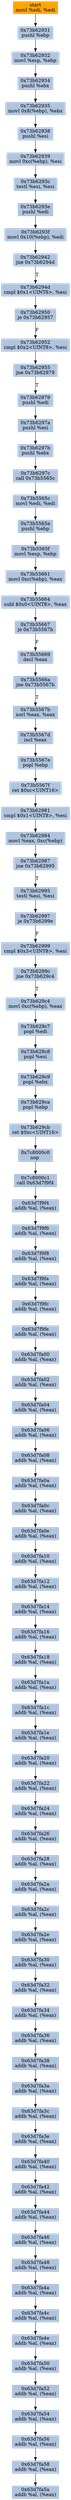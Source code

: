 digraph G {
node[shape=rectangle,style=filled,fillcolor=lightsteelblue,color=lightsteelblue]
bgcolor="transparent"
a0x73b6292fmovl_edi_edi[label="start\nmovl %edi, %edi",color="lightgrey",fillcolor="orange"];
a0x73b62931pushl_ebp[label="0x73b62931\npushl %ebp"];
a0x73b62932movl_esp_ebp[label="0x73b62932\nmovl %esp, %ebp"];
a0x73b62934pushl_ebx[label="0x73b62934\npushl %ebx"];
a0x73b62935movl_0x8ebp__ebx[label="0x73b62935\nmovl 0x8(%ebp), %ebx"];
a0x73b62938pushl_esi[label="0x73b62938\npushl %esi"];
a0x73b62939movl_0xcebp__esi[label="0x73b62939\nmovl 0xc(%ebp), %esi"];
a0x73b6293ctestl_esi_esi[label="0x73b6293c\ntestl %esi, %esi"];
a0x73b6293epushl_edi[label="0x73b6293e\npushl %edi"];
a0x73b6293fmovl_0x10ebp__edi[label="0x73b6293f\nmovl 0x10(%ebp), %edi"];
a0x73b62942jne_0x73b6294d[label="0x73b62942\njne 0x73b6294d"];
a0x73b6294dcmpl_0x1UINT8_esi[label="0x73b6294d\ncmpl $0x1<UINT8>, %esi"];
a0x73b62950je_0x73b62957[label="0x73b62950\nje 0x73b62957"];
a0x73b62952cmpl_0x2UINT8_esi[label="0x73b62952\ncmpl $0x2<UINT8>, %esi"];
a0x73b62955jne_0x73b62979[label="0x73b62955\njne 0x73b62979"];
a0x73b62979pushl_edi[label="0x73b62979\npushl %edi"];
a0x73b6297apushl_esi[label="0x73b6297a\npushl %esi"];
a0x73b6297bpushl_ebx[label="0x73b6297b\npushl %ebx"];
a0x73b6297ccall_0x73b5565c[label="0x73b6297c\ncall 0x73b5565c"];
a0x73b5565cmovl_edi_edi[label="0x73b5565c\nmovl %edi, %edi"];
a0x73b5565epushl_ebp[label="0x73b5565e\npushl %ebp"];
a0x73b5565fmovl_esp_ebp[label="0x73b5565f\nmovl %esp, %ebp"];
a0x73b55661movl_0xcebp__eax[label="0x73b55661\nmovl 0xc(%ebp), %eax"];
a0x73b55664subl_0x0UINT8_eax[label="0x73b55664\nsubl $0x0<UINT8>, %eax"];
a0x73b55667je_0x73b5567b[label="0x73b55667\nje 0x73b5567b"];
a0x73b55669decl_eax[label="0x73b55669\ndecl %eax"];
a0x73b5566ajne_0x73b5567b[label="0x73b5566a\njne 0x73b5567b"];
a0x73b5567bxorl_eax_eax[label="0x73b5567b\nxorl %eax, %eax"];
a0x73b5567dincl_eax[label="0x73b5567d\nincl %eax"];
a0x73b5567epopl_ebp[label="0x73b5567e\npopl %ebp"];
a0x73b5567fret_0xcUINT16[label="0x73b5567f\nret $0xc<UINT16>"];
a0x73b62981cmpl_0x1UINT8_esi[label="0x73b62981\ncmpl $0x1<UINT8>, %esi"];
a0x73b62984movl_eax_0xcebp_[label="0x73b62984\nmovl %eax, 0xc(%ebp)"];
a0x73b62987jne_0x73b62995[label="0x73b62987\njne 0x73b62995"];
a0x73b62995testl_esi_esi[label="0x73b62995\ntestl %esi, %esi"];
a0x73b62997je_0x73b6299e[label="0x73b62997\nje 0x73b6299e"];
a0x73b62999cmpl_0x3UINT8_esi[label="0x73b62999\ncmpl $0x3<UINT8>, %esi"];
a0x73b6299cjne_0x73b629c4[label="0x73b6299c\njne 0x73b629c4"];
a0x73b629c4movl_0xcebp__eax[label="0x73b629c4\nmovl 0xc(%ebp), %eax"];
a0x73b629c7popl_edi[label="0x73b629c7\npopl %edi"];
a0x73b629c8popl_esi[label="0x73b629c8\npopl %esi"];
a0x73b629c9popl_ebx[label="0x73b629c9\npopl %ebx"];
a0x73b629capopl_ebp[label="0x73b629ca\npopl %ebp"];
a0x73b629cbret_0xcUINT16[label="0x73b629cb\nret $0xc<UINT16>"];
a0x7c8000c0nop_[label="0x7c8000c0\nnop "];
a0x7c8000c1call_0x63d7f9f4[label="0x7c8000c1\ncall 0x63d7f9f4"];
a0x63d7f9f4addb_al_eax_[label="0x63d7f9f4\naddb %al, (%eax)"];
a0x63d7f9f6addb_al_eax_[label="0x63d7f9f6\naddb %al, (%eax)"];
a0x63d7f9f8addb_al_eax_[label="0x63d7f9f8\naddb %al, (%eax)"];
a0x63d7f9faaddb_al_eax_[label="0x63d7f9fa\naddb %al, (%eax)"];
a0x63d7f9fcaddb_al_eax_[label="0x63d7f9fc\naddb %al, (%eax)"];
a0x63d7f9feaddb_al_eax_[label="0x63d7f9fe\naddb %al, (%eax)"];
a0x63d7fa00addb_al_eax_[label="0x63d7fa00\naddb %al, (%eax)"];
a0x63d7fa02addb_al_eax_[label="0x63d7fa02\naddb %al, (%eax)"];
a0x63d7fa04addb_al_eax_[label="0x63d7fa04\naddb %al, (%eax)"];
a0x63d7fa06addb_al_eax_[label="0x63d7fa06\naddb %al, (%eax)"];
a0x63d7fa08addb_al_eax_[label="0x63d7fa08\naddb %al, (%eax)"];
a0x63d7fa0aaddb_al_eax_[label="0x63d7fa0a\naddb %al, (%eax)"];
a0x63d7fa0caddb_al_eax_[label="0x63d7fa0c\naddb %al, (%eax)"];
a0x63d7fa0eaddb_al_eax_[label="0x63d7fa0e\naddb %al, (%eax)"];
a0x63d7fa10addb_al_eax_[label="0x63d7fa10\naddb %al, (%eax)"];
a0x63d7fa12addb_al_eax_[label="0x63d7fa12\naddb %al, (%eax)"];
a0x63d7fa14addb_al_eax_[label="0x63d7fa14\naddb %al, (%eax)"];
a0x63d7fa16addb_al_eax_[label="0x63d7fa16\naddb %al, (%eax)"];
a0x63d7fa18addb_al_eax_[label="0x63d7fa18\naddb %al, (%eax)"];
a0x63d7fa1aaddb_al_eax_[label="0x63d7fa1a\naddb %al, (%eax)"];
a0x63d7fa1caddb_al_eax_[label="0x63d7fa1c\naddb %al, (%eax)"];
a0x63d7fa1eaddb_al_eax_[label="0x63d7fa1e\naddb %al, (%eax)"];
a0x63d7fa20addb_al_eax_[label="0x63d7fa20\naddb %al, (%eax)"];
a0x63d7fa22addb_al_eax_[label="0x63d7fa22\naddb %al, (%eax)"];
a0x63d7fa24addb_al_eax_[label="0x63d7fa24\naddb %al, (%eax)"];
a0x63d7fa26addb_al_eax_[label="0x63d7fa26\naddb %al, (%eax)"];
a0x63d7fa28addb_al_eax_[label="0x63d7fa28\naddb %al, (%eax)"];
a0x63d7fa2aaddb_al_eax_[label="0x63d7fa2a\naddb %al, (%eax)"];
a0x63d7fa2caddb_al_eax_[label="0x63d7fa2c\naddb %al, (%eax)"];
a0x63d7fa2eaddb_al_eax_[label="0x63d7fa2e\naddb %al, (%eax)"];
a0x63d7fa30addb_al_eax_[label="0x63d7fa30\naddb %al, (%eax)"];
a0x63d7fa32addb_al_eax_[label="0x63d7fa32\naddb %al, (%eax)"];
a0x63d7fa34addb_al_eax_[label="0x63d7fa34\naddb %al, (%eax)"];
a0x63d7fa36addb_al_eax_[label="0x63d7fa36\naddb %al, (%eax)"];
a0x63d7fa38addb_al_eax_[label="0x63d7fa38\naddb %al, (%eax)"];
a0x63d7fa3aaddb_al_eax_[label="0x63d7fa3a\naddb %al, (%eax)"];
a0x63d7fa3caddb_al_eax_[label="0x63d7fa3c\naddb %al, (%eax)"];
a0x63d7fa3eaddb_al_eax_[label="0x63d7fa3e\naddb %al, (%eax)"];
a0x63d7fa40addb_al_eax_[label="0x63d7fa40\naddb %al, (%eax)"];
a0x63d7fa42addb_al_eax_[label="0x63d7fa42\naddb %al, (%eax)"];
a0x63d7fa44addb_al_eax_[label="0x63d7fa44\naddb %al, (%eax)"];
a0x63d7fa46addb_al_eax_[label="0x63d7fa46\naddb %al, (%eax)"];
a0x63d7fa48addb_al_eax_[label="0x63d7fa48\naddb %al, (%eax)"];
a0x63d7fa4aaddb_al_eax_[label="0x63d7fa4a\naddb %al, (%eax)"];
a0x63d7fa4caddb_al_eax_[label="0x63d7fa4c\naddb %al, (%eax)"];
a0x63d7fa4eaddb_al_eax_[label="0x63d7fa4e\naddb %al, (%eax)"];
a0x63d7fa50addb_al_eax_[label="0x63d7fa50\naddb %al, (%eax)"];
a0x63d7fa52addb_al_eax_[label="0x63d7fa52\naddb %al, (%eax)"];
a0x63d7fa54addb_al_eax_[label="0x63d7fa54\naddb %al, (%eax)"];
a0x63d7fa56addb_al_eax_[label="0x63d7fa56\naddb %al, (%eax)"];
a0x63d7fa58addb_al_eax_[label="0x63d7fa58\naddb %al, (%eax)"];
a0x63d7fa5aaddb_al_eax_[label="0x63d7fa5a\naddb %al, (%eax)"];
a0x73b6292fmovl_edi_edi -> a0x73b62931pushl_ebp [color="#000000"];
a0x73b62931pushl_ebp -> a0x73b62932movl_esp_ebp [color="#000000"];
a0x73b62932movl_esp_ebp -> a0x73b62934pushl_ebx [color="#000000"];
a0x73b62934pushl_ebx -> a0x73b62935movl_0x8ebp__ebx [color="#000000"];
a0x73b62935movl_0x8ebp__ebx -> a0x73b62938pushl_esi [color="#000000"];
a0x73b62938pushl_esi -> a0x73b62939movl_0xcebp__esi [color="#000000"];
a0x73b62939movl_0xcebp__esi -> a0x73b6293ctestl_esi_esi [color="#000000"];
a0x73b6293ctestl_esi_esi -> a0x73b6293epushl_edi [color="#000000"];
a0x73b6293epushl_edi -> a0x73b6293fmovl_0x10ebp__edi [color="#000000"];
a0x73b6293fmovl_0x10ebp__edi -> a0x73b62942jne_0x73b6294d [color="#000000"];
a0x73b62942jne_0x73b6294d -> a0x73b6294dcmpl_0x1UINT8_esi [color="#000000",label="T"];
a0x73b6294dcmpl_0x1UINT8_esi -> a0x73b62950je_0x73b62957 [color="#000000"];
a0x73b62950je_0x73b62957 -> a0x73b62952cmpl_0x2UINT8_esi [color="#000000",label="F"];
a0x73b62952cmpl_0x2UINT8_esi -> a0x73b62955jne_0x73b62979 [color="#000000"];
a0x73b62955jne_0x73b62979 -> a0x73b62979pushl_edi [color="#000000",label="T"];
a0x73b62979pushl_edi -> a0x73b6297apushl_esi [color="#000000"];
a0x73b6297apushl_esi -> a0x73b6297bpushl_ebx [color="#000000"];
a0x73b6297bpushl_ebx -> a0x73b6297ccall_0x73b5565c [color="#000000"];
a0x73b6297ccall_0x73b5565c -> a0x73b5565cmovl_edi_edi [color="#000000"];
a0x73b5565cmovl_edi_edi -> a0x73b5565epushl_ebp [color="#000000"];
a0x73b5565epushl_ebp -> a0x73b5565fmovl_esp_ebp [color="#000000"];
a0x73b5565fmovl_esp_ebp -> a0x73b55661movl_0xcebp__eax [color="#000000"];
a0x73b55661movl_0xcebp__eax -> a0x73b55664subl_0x0UINT8_eax [color="#000000"];
a0x73b55664subl_0x0UINT8_eax -> a0x73b55667je_0x73b5567b [color="#000000"];
a0x73b55667je_0x73b5567b -> a0x73b55669decl_eax [color="#000000",label="F"];
a0x73b55669decl_eax -> a0x73b5566ajne_0x73b5567b [color="#000000"];
a0x73b5566ajne_0x73b5567b -> a0x73b5567bxorl_eax_eax [color="#000000",label="T"];
a0x73b5567bxorl_eax_eax -> a0x73b5567dincl_eax [color="#000000"];
a0x73b5567dincl_eax -> a0x73b5567epopl_ebp [color="#000000"];
a0x73b5567epopl_ebp -> a0x73b5567fret_0xcUINT16 [color="#000000"];
a0x73b5567fret_0xcUINT16 -> a0x73b62981cmpl_0x1UINT8_esi [color="#000000"];
a0x73b62981cmpl_0x1UINT8_esi -> a0x73b62984movl_eax_0xcebp_ [color="#000000"];
a0x73b62984movl_eax_0xcebp_ -> a0x73b62987jne_0x73b62995 [color="#000000"];
a0x73b62987jne_0x73b62995 -> a0x73b62995testl_esi_esi [color="#000000",label="T"];
a0x73b62995testl_esi_esi -> a0x73b62997je_0x73b6299e [color="#000000"];
a0x73b62997je_0x73b6299e -> a0x73b62999cmpl_0x3UINT8_esi [color="#000000",label="F"];
a0x73b62999cmpl_0x3UINT8_esi -> a0x73b6299cjne_0x73b629c4 [color="#000000"];
a0x73b6299cjne_0x73b629c4 -> a0x73b629c4movl_0xcebp__eax [color="#000000",label="T"];
a0x73b629c4movl_0xcebp__eax -> a0x73b629c7popl_edi [color="#000000"];
a0x73b629c7popl_edi -> a0x73b629c8popl_esi [color="#000000"];
a0x73b629c8popl_esi -> a0x73b629c9popl_ebx [color="#000000"];
a0x73b629c9popl_ebx -> a0x73b629capopl_ebp [color="#000000"];
a0x73b629capopl_ebp -> a0x73b629cbret_0xcUINT16 [color="#000000"];
a0x73b629cbret_0xcUINT16 -> a0x7c8000c0nop_ [color="#000000"];
a0x7c8000c0nop_ -> a0x7c8000c1call_0x63d7f9f4 [color="#000000"];
a0x7c8000c1call_0x63d7f9f4 -> a0x63d7f9f4addb_al_eax_ [color="#000000"];
a0x63d7f9f4addb_al_eax_ -> a0x63d7f9f6addb_al_eax_ [color="#000000"];
a0x63d7f9f6addb_al_eax_ -> a0x63d7f9f8addb_al_eax_ [color="#000000"];
a0x63d7f9f8addb_al_eax_ -> a0x63d7f9faaddb_al_eax_ [color="#000000"];
a0x63d7f9faaddb_al_eax_ -> a0x63d7f9fcaddb_al_eax_ [color="#000000"];
a0x63d7f9fcaddb_al_eax_ -> a0x63d7f9feaddb_al_eax_ [color="#000000"];
a0x63d7f9feaddb_al_eax_ -> a0x63d7fa00addb_al_eax_ [color="#000000"];
a0x63d7fa00addb_al_eax_ -> a0x63d7fa02addb_al_eax_ [color="#000000"];
a0x63d7fa02addb_al_eax_ -> a0x63d7fa04addb_al_eax_ [color="#000000"];
a0x63d7fa04addb_al_eax_ -> a0x63d7fa06addb_al_eax_ [color="#000000"];
a0x63d7fa06addb_al_eax_ -> a0x63d7fa08addb_al_eax_ [color="#000000"];
a0x63d7fa08addb_al_eax_ -> a0x63d7fa0aaddb_al_eax_ [color="#000000"];
a0x63d7fa0aaddb_al_eax_ -> a0x63d7fa0caddb_al_eax_ [color="#000000"];
a0x63d7fa0caddb_al_eax_ -> a0x63d7fa0eaddb_al_eax_ [color="#000000"];
a0x63d7fa0eaddb_al_eax_ -> a0x63d7fa10addb_al_eax_ [color="#000000"];
a0x63d7fa10addb_al_eax_ -> a0x63d7fa12addb_al_eax_ [color="#000000"];
a0x63d7fa12addb_al_eax_ -> a0x63d7fa14addb_al_eax_ [color="#000000"];
a0x63d7fa14addb_al_eax_ -> a0x63d7fa16addb_al_eax_ [color="#000000"];
a0x63d7fa16addb_al_eax_ -> a0x63d7fa18addb_al_eax_ [color="#000000"];
a0x63d7fa18addb_al_eax_ -> a0x63d7fa1aaddb_al_eax_ [color="#000000"];
a0x63d7fa1aaddb_al_eax_ -> a0x63d7fa1caddb_al_eax_ [color="#000000"];
a0x63d7fa1caddb_al_eax_ -> a0x63d7fa1eaddb_al_eax_ [color="#000000"];
a0x63d7fa1eaddb_al_eax_ -> a0x63d7fa20addb_al_eax_ [color="#000000"];
a0x63d7fa20addb_al_eax_ -> a0x63d7fa22addb_al_eax_ [color="#000000"];
a0x63d7fa22addb_al_eax_ -> a0x63d7fa24addb_al_eax_ [color="#000000"];
a0x63d7fa24addb_al_eax_ -> a0x63d7fa26addb_al_eax_ [color="#000000"];
a0x63d7fa26addb_al_eax_ -> a0x63d7fa28addb_al_eax_ [color="#000000"];
a0x63d7fa28addb_al_eax_ -> a0x63d7fa2aaddb_al_eax_ [color="#000000"];
a0x63d7fa2aaddb_al_eax_ -> a0x63d7fa2caddb_al_eax_ [color="#000000"];
a0x63d7fa2caddb_al_eax_ -> a0x63d7fa2eaddb_al_eax_ [color="#000000"];
a0x63d7fa2eaddb_al_eax_ -> a0x63d7fa30addb_al_eax_ [color="#000000"];
a0x63d7fa30addb_al_eax_ -> a0x63d7fa32addb_al_eax_ [color="#000000"];
a0x63d7fa32addb_al_eax_ -> a0x63d7fa34addb_al_eax_ [color="#000000"];
a0x63d7fa34addb_al_eax_ -> a0x63d7fa36addb_al_eax_ [color="#000000"];
a0x63d7fa36addb_al_eax_ -> a0x63d7fa38addb_al_eax_ [color="#000000"];
a0x63d7fa38addb_al_eax_ -> a0x63d7fa3aaddb_al_eax_ [color="#000000"];
a0x63d7fa3aaddb_al_eax_ -> a0x63d7fa3caddb_al_eax_ [color="#000000"];
a0x63d7fa3caddb_al_eax_ -> a0x63d7fa3eaddb_al_eax_ [color="#000000"];
a0x63d7fa3eaddb_al_eax_ -> a0x63d7fa40addb_al_eax_ [color="#000000"];
a0x63d7fa40addb_al_eax_ -> a0x63d7fa42addb_al_eax_ [color="#000000"];
a0x63d7fa42addb_al_eax_ -> a0x63d7fa44addb_al_eax_ [color="#000000"];
a0x63d7fa44addb_al_eax_ -> a0x63d7fa46addb_al_eax_ [color="#000000"];
a0x63d7fa46addb_al_eax_ -> a0x63d7fa48addb_al_eax_ [color="#000000"];
a0x63d7fa48addb_al_eax_ -> a0x63d7fa4aaddb_al_eax_ [color="#000000"];
a0x63d7fa4aaddb_al_eax_ -> a0x63d7fa4caddb_al_eax_ [color="#000000"];
a0x63d7fa4caddb_al_eax_ -> a0x63d7fa4eaddb_al_eax_ [color="#000000"];
a0x63d7fa4eaddb_al_eax_ -> a0x63d7fa50addb_al_eax_ [color="#000000"];
a0x63d7fa50addb_al_eax_ -> a0x63d7fa52addb_al_eax_ [color="#000000"];
a0x63d7fa52addb_al_eax_ -> a0x63d7fa54addb_al_eax_ [color="#000000"];
a0x63d7fa54addb_al_eax_ -> a0x63d7fa56addb_al_eax_ [color="#000000"];
a0x63d7fa56addb_al_eax_ -> a0x63d7fa58addb_al_eax_ [color="#000000"];
a0x63d7fa58addb_al_eax_ -> a0x63d7fa5aaddb_al_eax_ [color="#000000"];
}
